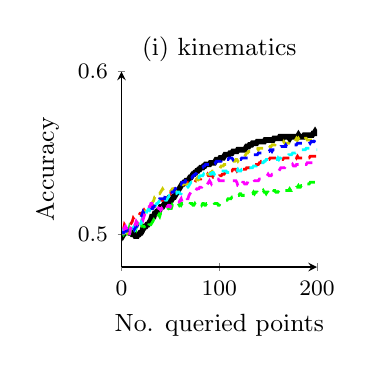 % This file was created by matlab2tikz v0.0.7.
% Copyright (c) 2008--2010, Nico Schlömer <nico.schloemer@gmail.com>
% All rights reserved.
% 
% The latest updates can be retrieved from
%   http://www.mathworks.com/matlabcentral/fileexchange/22022-matlab2tikz
% where you can also make suggestions and rate matlab2tikz.
% 
\begin{tikzpicture}

% defining custom colors
\definecolor{mycolor1}{rgb}{0.8,0.8,0}
\definecolor{mycolor2}{rgb}{0,1,1}
\definecolor{mycolor3}{rgb}{1,0,1}


\begin{axis}[
footnotesize,
width= 1.6in,
height= 1.6in,
xmin=0, xmax=200,
ymin=0.48, ymax=0.6,
ytick={0.5,0.6},
xtick = {0,100,200},
title = {(i) kinematics},
xlabel = {No. queried points},
ylabel = {Accuracy},
axis on top,
axis y line = left,
axis x line = bottom
%legend entries={$optimal$,$rand$,$IVM$,$maxent$,$QBC2$,$QBC100$,$SVM$},
 %egend style={nodes=right}
]
\addplot [
color=black,
solid,
line width=2.0pt
]
coordinates{ (1,0.502) (2,0.5) (3,0.501) (4,0.502) (5,0.502) (6,0.502) (7,0.502) (8,0.501) (9,0.501) (10,0.501) (11,0.5) (12,0.5) (13,0.5) (14,0.499) (15,0.499) (16,0.499) (17,0.5) (18,0.5) (19,0.501) (20,0.501) (21,0.502) (22,0.504) (23,0.504) (24,0.505) (25,0.505) (26,0.506) (27,0.506) (28,0.507) (29,0.508) (30,0.509) (31,0.511) (32,0.511) (33,0.511) (34,0.513) (35,0.513) (36,0.514) (37,0.514) (38,0.515) (39,0.515) (40,0.517) (41,0.517) (42,0.517) (43,0.518) (44,0.519) (45,0.519) (46,0.52) (47,0.521) (48,0.52) (49,0.52) (50,0.52) (51,0.521) (52,0.522) (53,0.523) (54,0.523) (55,0.524) (56,0.525) (57,0.526) (58,0.527) (59,0.528) (60,0.529) (61,0.53) (62,0.531) (63,0.531) (64,0.532) (65,0.532) (66,0.533) (67,0.533) (68,0.533) (69,0.534) (70,0.535) (71,0.535) (72,0.536) (73,0.537) (74,0.537) (75,0.538) (76,0.538) (77,0.539) (78,0.539) (79,0.54) (80,0.54) (81,0.541) (82,0.541) (83,0.541) (84,0.542) (85,0.542) (86,0.543) (87,0.543) (88,0.543) (89,0.543) (90,0.543) (91,0.544) (92,0.544) (93,0.544) (94,0.544) (95,0.544) (96,0.545) (97,0.546) (98,0.546) (99,0.546) (100,0.546) (101,0.547) (102,0.547) (103,0.547) (104,0.547) (105,0.548) (106,0.549) (107,0.549) (108,0.549) (109,0.549) (110,0.549) (111,0.55) (112,0.55) (113,0.55) (114,0.551) (115,0.551) (116,0.551) (117,0.551) (118,0.551) (119,0.552) (120,0.552) (121,0.552) (122,0.552) (123,0.552) (124,0.552) (125,0.552) (126,0.552) (127,0.553) (128,0.554) (129,0.554) (130,0.554) (131,0.555) (132,0.555) (133,0.555) (134,0.556) (135,0.556) (136,0.556) (137,0.556) (138,0.556) (139,0.557) (140,0.557) (141,0.557) (142,0.557) (143,0.557) (144,0.557) (145,0.557) (146,0.557) (147,0.558) (148,0.558) (149,0.558) (150,0.558) (151,0.558) (152,0.558) (153,0.558) (154,0.558) (155,0.558) (156,0.559) (157,0.559) (158,0.559) (159,0.559) (160,0.559) (161,0.559) (162,0.56) (163,0.56) (164,0.559) (165,0.559) (166,0.56) (167,0.56) (168,0.56) (169,0.56) (170,0.56) (171,0.56) (172,0.559) (173,0.56) (174,0.56) (175,0.56) (176,0.56) (177,0.56) (178,0.56) (179,0.56) (180,0.56) (181,0.561) (182,0.56) (183,0.56) (184,0.56) (185,0.56) (186,0.56) (187,0.561) (188,0.561) (189,0.561) (190,0.561) (191,0.561) (192,0.561) (193,0.561) (194,0.561) (195,0.561) (196,0.562) (197,0.562) (198,0.563) (199,0.562) (200,0.562)
};

\addplot [
color=red,
dashed,
line width=1.0pt
]
coordinates{ (1,0.504) (2,0.503) (3,0.506) (4,0.505) (5,0.506) (6,0.506) (7,0.505) (8,0.505) (9,0.506) (10,0.507) (11,0.508) (12,0.51) (13,0.509) (14,0.509) (15,0.51) (16,0.511) (17,0.511) (18,0.512) (19,0.513) (20,0.513) (21,0.513) (22,0.514) (23,0.515) (24,0.514) (25,0.515) (26,0.516) (27,0.516) (28,0.517) (29,0.517) (30,0.518) (31,0.518) (32,0.518) (33,0.517) (34,0.517) (35,0.518) (36,0.52) (37,0.52) (38,0.52) (39,0.52) (40,0.521) (41,0.521) (42,0.521) (43,0.521) (44,0.522) (45,0.522) (46,0.524) (47,0.525) (48,0.525) (49,0.526) (50,0.525) (51,0.526) (52,0.527) (53,0.527) (54,0.528) (55,0.528) (56,0.528) (57,0.528) (58,0.529) (59,0.529) (60,0.529) (61,0.53) (62,0.53) (63,0.531) (64,0.531) (65,0.531) (66,0.531) (67,0.532) (68,0.532) (69,0.532) (70,0.532) (71,0.532) (72,0.532) (73,0.532) (74,0.531) (75,0.532) (76,0.533) (77,0.534) (78,0.534) (79,0.534) (80,0.534) (81,0.534) (82,0.535) (83,0.535) (84,0.535) (85,0.535) (86,0.536) (87,0.536) (88,0.537) (89,0.536) (90,0.536) (91,0.536) (92,0.536) (93,0.536) (94,0.535) (95,0.535) (96,0.536) (97,0.535) (98,0.535) (99,0.535) (100,0.536) (101,0.536) (102,0.536) (103,0.537) (104,0.537) (105,0.537) (106,0.538) (107,0.538) (108,0.538) (109,0.537) (110,0.538) (111,0.539) (112,0.539) (113,0.539) (114,0.54) (115,0.54) (116,0.54) (117,0.54) (118,0.539) (119,0.54) (120,0.54) (121,0.54) (122,0.539) (123,0.539) (124,0.54) (125,0.54) (126,0.54) (127,0.54) (128,0.541) (129,0.541) (130,0.541) (131,0.541) (132,0.542) (133,0.543) (134,0.542) (135,0.542) (136,0.543) (137,0.543) (138,0.543) (139,0.543) (140,0.543) (141,0.544) (142,0.544) (143,0.545) (144,0.545) (145,0.545) (146,0.546) (147,0.546) (148,0.546) (149,0.546) (150,0.546) (151,0.546) (152,0.547) (153,0.547) (154,0.547) (155,0.547) (156,0.547) (157,0.547) (158,0.547) (159,0.548) (160,0.547) (161,0.547) (162,0.547) (163,0.546) (164,0.546) (165,0.546) (166,0.547) (167,0.547) (168,0.547) (169,0.547) (170,0.547) (171,0.547) (172,0.547) (173,0.547) (174,0.547) (175,0.548) (176,0.548) (177,0.548) (178,0.548) (179,0.547) (180,0.548) (181,0.547) (182,0.547) (183,0.547) (184,0.547) (185,0.547) (186,0.548) (187,0.547) (188,0.547) (189,0.547) (190,0.547) (191,0.547) (192,0.547) (193,0.548) (194,0.548) (195,0.548) (196,0.548) (197,0.548) (198,0.548) (199,0.548) (200,0.548)
};

\addplot [
color=green,
dashed,
line width=1.0pt
]
coordinates{ (1,0.501) (2,0.5) (3,0.501) (4,0.502) (5,0.501) (6,0.503) (7,0.501) (8,0.504) (9,0.502) (10,0.504) (11,0.504) (12,0.505) (13,0.505) (14,0.506) (15,0.504) (16,0.507) (17,0.506) (18,0.507) (19,0.505) (20,0.507) (21,0.505) (22,0.505) (23,0.505) (24,0.504) (25,0.503) (26,0.503) (27,0.503) (28,0.506) (29,0.506) (30,0.506) (31,0.507) (32,0.508) (33,0.509) (34,0.508) (35,0.509) (36,0.511) (37,0.511) (38,0.512) (39,0.511) (40,0.513) (41,0.513) (42,0.513) (43,0.515) (44,0.515) (45,0.515) (46,0.515) (47,0.515) (48,0.516) (49,0.516) (50,0.516) (51,0.516) (52,0.518) (53,0.517) (54,0.517) (55,0.517) (56,0.517) (57,0.518) (58,0.519) (59,0.518) (60,0.519) (61,0.518) (62,0.519) (63,0.519) (64,0.519) (65,0.519) (66,0.518) (67,0.518) (68,0.518) (69,0.518) (70,0.519) (71,0.519) (72,0.519) (73,0.518) (74,0.518) (75,0.519) (76,0.518) (77,0.518) (78,0.518) (79,0.518) (80,0.519) (81,0.519) (82,0.518) (83,0.519) (84,0.519) (85,0.518) (86,0.518) (87,0.519) (88,0.519) (89,0.519) (90,0.519) (91,0.519) (92,0.519) (93,0.52) (94,0.52) (95,0.519) (96,0.519) (97,0.519) (98,0.519) (99,0.518) (100,0.518) (101,0.519) (102,0.52) (103,0.52) (104,0.52) (105,0.52) (106,0.521) (107,0.521) (108,0.521) (109,0.522) (110,0.522) (111,0.522) (112,0.522) (113,0.523) (114,0.523) (115,0.524) (116,0.523) (117,0.523) (118,0.524) (119,0.524) (120,0.524) (121,0.525) (122,0.525) (123,0.524) (124,0.524) (125,0.524) (126,0.524) (127,0.524) (128,0.524) (129,0.524) (130,0.524) (131,0.524) (132,0.525) (133,0.525) (134,0.525) (135,0.526) (136,0.525) (137,0.526) (138,0.526) (139,0.526) (140,0.525) (141,0.526) (142,0.526) (143,0.526) (144,0.526) (145,0.527) (146,0.526) (147,0.526) (148,0.525) (149,0.526) (150,0.526) (151,0.525) (152,0.526) (153,0.526) (154,0.527) (155,0.526) (156,0.527) (157,0.527) (158,0.526) (159,0.526) (160,0.526) (161,0.527) (162,0.526) (163,0.527) (164,0.527) (165,0.527) (166,0.527) (167,0.527) (168,0.527) (169,0.527) (170,0.527) (171,0.527) (172,0.528) (173,0.527) (174,0.527) (175,0.528) (176,0.528) (177,0.529) (178,0.528) (179,0.529) (180,0.529) (181,0.53) (182,0.529) (183,0.529) (184,0.53) (185,0.53) (186,0.531) (187,0.531) (188,0.53) (189,0.53) (190,0.531) (191,0.531) (192,0.531) (193,0.532) (194,0.532) (195,0.532) (196,0.532) (197,0.532) (198,0.532) (199,0.532) (200,0.532)
};

\addplot [
color=mycolor1,
dashed,
line width=1.0pt
]
coordinates{ (1,0.501) (2,0.501) (3,0.501) (4,0.502) (5,0.501) (6,0.501) (7,0.5) (8,0.501) (9,0.502) (10,0.502) (11,0.503) (12,0.504) (13,0.504) (14,0.505) (15,0.505) (16,0.506) (17,0.506) (18,0.509) (19,0.509) (20,0.51) (21,0.511) (22,0.512) (23,0.513) (24,0.514) (25,0.515) (26,0.516) (27,0.516) (28,0.517) (29,0.517) (30,0.518) (31,0.519) (32,0.52) (33,0.521) (34,0.523) (35,0.523) (36,0.524) (37,0.526) (38,0.525) (39,0.525) (40,0.526) (41,0.527) (42,0.528) (43,0.527) (44,0.527) (45,0.527) (46,0.527) (47,0.527) (48,0.527) (49,0.528) (50,0.527) (51,0.527) (52,0.528) (53,0.528) (54,0.527) (55,0.527) (56,0.528) (57,0.528) (58,0.528) (59,0.528) (60,0.528) (61,0.529) (62,0.53) (63,0.531) (64,0.531) (65,0.531) (66,0.531) (67,0.531) (68,0.531) (69,0.531) (70,0.532) (71,0.533) (72,0.533) (73,0.533) (74,0.533) (75,0.533) (76,0.533) (77,0.534) (78,0.535) (79,0.534) (80,0.535) (81,0.535) (82,0.535) (83,0.535) (84,0.535) (85,0.535) (86,0.536) (87,0.536) (88,0.537) (89,0.537) (90,0.537) (91,0.538) (92,0.538) (93,0.539) (94,0.539) (95,0.539) (96,0.539) (97,0.54) (98,0.54) (99,0.54) (100,0.54) (101,0.541) (102,0.542) (103,0.542) (104,0.542) (105,0.543) (106,0.543) (107,0.543) (108,0.543) (109,0.543) (110,0.543) (111,0.544) (112,0.544) (113,0.544) (114,0.545) (115,0.545) (116,0.545) (117,0.546) (118,0.546) (119,0.545) (120,0.546) (121,0.546) (122,0.547) (123,0.547) (124,0.548) (125,0.548) (126,0.548) (127,0.549) (128,0.55) (129,0.55) (130,0.551) (131,0.551) (132,0.551) (133,0.551) (134,0.551) (135,0.552) (136,0.552) (137,0.552) (138,0.553) (139,0.553) (140,0.552) (141,0.553) (142,0.553) (143,0.553) (144,0.553) (145,0.553) (146,0.553) (147,0.552) (148,0.553) (149,0.553) (150,0.553) (151,0.553) (152,0.554) (153,0.554) (154,0.555) (155,0.555) (156,0.555) (157,0.555) (158,0.556) (159,0.556) (160,0.556) (161,0.556) (162,0.556) (163,0.556) (164,0.556) (165,0.556) (166,0.557) (167,0.556) (168,0.556) (169,0.556) (170,0.556) (171,0.556) (172,0.557) (173,0.557) (174,0.556) (175,0.557) (176,0.557) (177,0.557) (178,0.558) (179,0.559) (180,0.558) (181,0.559) (182,0.558) (183,0.559) (184,0.559) (185,0.558) (186,0.558) (187,0.558) (188,0.559) (189,0.559) (190,0.558) (191,0.558) (192,0.558) (193,0.558) (194,0.558) (195,0.558) (196,0.558) (197,0.558) (198,0.558) (199,0.558) (200,0.558)
};

\addplot [
color=mycolor2,
dashed,
line width=1.0pt
]
coordinates{ (1,0.501) (2,0.503) (3,0.503) (4,0.502) (5,0.503) (6,0.504) (7,0.505) (8,0.505) (9,0.505) (10,0.505) (11,0.505) (12,0.504) (13,0.505) (14,0.503) (15,0.504) (16,0.504) (17,0.505) (18,0.504) (19,0.506) (20,0.507) (21,0.509) (22,0.512) (23,0.512) (24,0.511) (25,0.513) (26,0.514) (27,0.515) (28,0.516) (29,0.515) (30,0.516) (31,0.517) (32,0.517) (33,0.518) (34,0.519) (35,0.518) (36,0.519) (37,0.519) (38,0.52) (39,0.521) (40,0.522) (41,0.522) (42,0.522) (43,0.521) (44,0.522) (45,0.521) (46,0.521) (47,0.522) (48,0.523) (49,0.524) (50,0.524) (51,0.524) (52,0.525) (53,0.525) (54,0.524) (55,0.525) (56,0.525) (57,0.526) (58,0.526) (59,0.526) (60,0.525) (61,0.525) (62,0.526) (63,0.527) (64,0.527) (65,0.528) (66,0.528) (67,0.529) (68,0.529) (69,0.53) (70,0.531) (71,0.532) (72,0.532) (73,0.532) (74,0.533) (75,0.533) (76,0.534) (77,0.535) (78,0.535) (79,0.535) (80,0.536) (81,0.536) (82,0.536) (83,0.536) (84,0.537) (85,0.536) (86,0.537) (87,0.537) (88,0.537) (89,0.538) (90,0.538) (91,0.537) (92,0.537) (93,0.538) (94,0.538) (95,0.537) (96,0.538) (97,0.538) (98,0.538) (99,0.538) (100,0.538) (101,0.538) (102,0.539) (103,0.539) (104,0.539) (105,0.539) (106,0.539) (107,0.539) (108,0.538) (109,0.538) (110,0.538) (111,0.538) (112,0.538) (113,0.539) (114,0.539) (115,0.539) (116,0.539) (117,0.539) (118,0.539) (119,0.54) (120,0.539) (121,0.539) (122,0.539) (123,0.54) (124,0.54) (125,0.54) (126,0.54) (127,0.54) (128,0.54) (129,0.54) (130,0.541) (131,0.541) (132,0.541) (133,0.541) (134,0.541) (135,0.542) (136,0.542) (137,0.542) (138,0.542) (139,0.543) (140,0.544) (141,0.543) (142,0.544) (143,0.544) (144,0.544) (145,0.544) (146,0.545) (147,0.545) (148,0.546) (149,0.546) (150,0.546) (151,0.546) (152,0.546) (153,0.546) (154,0.546) (155,0.546) (156,0.546) (157,0.546) (158,0.546) (159,0.546) (160,0.547) (161,0.546) (162,0.547) (163,0.547) (164,0.548) (165,0.548) (166,0.548) (167,0.548) (168,0.548) (169,0.548) (170,0.548) (171,0.549) (172,0.549) (173,0.549) (174,0.549) (175,0.55) (176,0.55) (177,0.55) (178,0.55) (179,0.551) (180,0.551) (181,0.551) (182,0.552) (183,0.552) (184,0.552) (185,0.552) (186,0.552) (187,0.552) (188,0.552) (189,0.553) (190,0.553) (191,0.553) (192,0.553) (193,0.553) (194,0.553) (195,0.553) (196,0.553) (197,0.552) (198,0.552) (199,0.552) (200,0.552)
};

\addplot [
color=blue,
dashed,
line width=1.0pt
]
coordinates{ (1,0.502) (2,0.501) (3,0.502) (4,0.502) (5,0.502) (6,0.503) (7,0.502) (8,0.503) (9,0.503) (10,0.503) (11,0.504) (12,0.504) (13,0.503) (14,0.504) (15,0.505) (16,0.505) (17,0.507) (18,0.509) (19,0.51) (20,0.511) (21,0.512) (22,0.514) (23,0.513) (24,0.513) (25,0.513) (26,0.514) (27,0.515) (28,0.516) (29,0.516) (30,0.517) (31,0.516) (32,0.516) (33,0.517) (34,0.518) (35,0.52) (36,0.52) (37,0.521) (38,0.521) (39,0.522) (40,0.522) (41,0.522) (42,0.522) (43,0.522) (44,0.522) (45,0.525) (46,0.525) (47,0.525) (48,0.525) (49,0.526) (50,0.526) (51,0.526) (52,0.526) (53,0.526) (54,0.527) (55,0.528) (56,0.529) (57,0.529) (58,0.53) (59,0.531) (60,0.532) (61,0.531) (62,0.532) (63,0.532) (64,0.532) (65,0.532) (66,0.534) (67,0.534) (68,0.535) (69,0.535) (70,0.535) (71,0.536) (72,0.535) (73,0.536) (74,0.536) (75,0.537) (76,0.537) (77,0.538) (78,0.539) (79,0.54) (80,0.541) (81,0.541) (82,0.541) (83,0.541) (84,0.542) (85,0.542) (86,0.543) (87,0.543) (88,0.543) (89,0.543) (90,0.543) (91,0.544) (92,0.544) (93,0.545) (94,0.545) (95,0.545) (96,0.544) (97,0.545) (98,0.545) (99,0.545) (100,0.545) (101,0.545) (102,0.545) (103,0.546) (104,0.546) (105,0.546) (106,0.545) (107,0.546) (108,0.546) (109,0.546) (110,0.547) (111,0.547) (112,0.547) (113,0.547) (114,0.546) (115,0.547) (116,0.547) (117,0.547) (118,0.546) (119,0.546) (120,0.546) (121,0.546) (122,0.546) (123,0.547) (124,0.547) (125,0.547) (126,0.547) (127,0.547) (128,0.547) (129,0.547) (130,0.547) (131,0.548) (132,0.548) (133,0.548) (134,0.549) (135,0.549) (136,0.549) (137,0.549) (138,0.549) (139,0.549) (140,0.55) (141,0.55) (142,0.55) (143,0.55) (144,0.55) (145,0.55) (146,0.55) (147,0.55) (148,0.551) (149,0.551) (150,0.551) (151,0.551) (152,0.552) (153,0.552) (154,0.551) (155,0.552) (156,0.552) (157,0.552) (158,0.552) (159,0.552) (160,0.553) (161,0.553) (162,0.553) (163,0.554) (164,0.554) (165,0.554) (166,0.554) (167,0.554) (168,0.555) (169,0.554) (170,0.554) (171,0.554) (172,0.554) (173,0.554) (174,0.554) (175,0.554) (176,0.555) (177,0.555) (178,0.555) (179,0.555) (180,0.556) (181,0.556) (182,0.556) (183,0.556) (184,0.556) (185,0.556) (186,0.556) (187,0.556) (188,0.556) (189,0.557) (190,0.557) (191,0.557) (192,0.557) (193,0.556) (194,0.557) (195,0.557) (196,0.557) (197,0.557) (198,0.558) (199,0.558) (200,0.558)
};

\addplot [
color=mycolor3,
dashed,
line width=1.0pt
]
coordinates{ (1,0.503) (2,0.503) (3,0.504) (4,0.505) (5,0.504) (6,0.502) (7,0.501) (8,0.499) (9,0.503) (10,0.506) (11,0.507) (12,0.506) (13,0.505) (14,0.506) (15,0.508) (16,0.507) (17,0.509) (18,0.51) (19,0.511) (20,0.511) (21,0.51) (22,0.509) (23,0.511) (24,0.513) (25,0.515) (26,0.515) (27,0.517) (28,0.517) (29,0.517) (30,0.519) (31,0.519) (32,0.517) (33,0.516) (34,0.516) (35,0.517) (36,0.517) (37,0.517) (38,0.516) (39,0.516) (40,0.515) (41,0.516) (42,0.515) (43,0.518) (44,0.518) (45,0.517) (46,0.517) (47,0.517) (48,0.518) (49,0.518) (50,0.517) (51,0.518) (52,0.519) (53,0.519) (54,0.519) (55,0.519) (56,0.52) (57,0.52) (58,0.52) (59,0.52) (60,0.521) (61,0.522) (62,0.52) (63,0.521) (64,0.522) (65,0.522) (66,0.523) (67,0.522) (68,0.522) (69,0.524) (70,0.525) (71,0.526) (72,0.526) (73,0.525) (74,0.526) (75,0.526) (76,0.527) (77,0.528) (78,0.528) (79,0.528) (80,0.529) (81,0.529) (82,0.529) (83,0.53) (84,0.53) (85,0.53) (86,0.529) (87,0.53) (88,0.531) (89,0.532) (90,0.533) (91,0.532) (92,0.531) (93,0.532) (94,0.533) (95,0.533) (96,0.534) (97,0.534) (98,0.534) (99,0.534) (100,0.533) (101,0.533) (102,0.533) (103,0.533) (104,0.533) (105,0.533) (106,0.533) (107,0.533) (108,0.533) (109,0.533) (110,0.533) (111,0.533) (112,0.533) (113,0.533) (114,0.533) (115,0.533) (116,0.533) (117,0.533) (118,0.532) (119,0.53) (120,0.53) (121,0.529) (122,0.53) (123,0.53) (124,0.532) (125,0.532) (126,0.531) (127,0.531) (128,0.531) (129,0.532) (130,0.534) (131,0.534) (132,0.534) (133,0.534) (134,0.534) (135,0.534) (136,0.533) (137,0.533) (138,0.533) (139,0.533) (140,0.533) (141,0.534) (142,0.534) (143,0.534) (144,0.535) (145,0.535) (146,0.536) (147,0.536) (148,0.536) (149,0.536) (150,0.537) (151,0.536) (152,0.536) (153,0.536) (154,0.537) (155,0.537) (156,0.538) (157,0.538) (158,0.539) (159,0.539) (160,0.539) (161,0.539) (162,0.54) (163,0.541) (164,0.541) (165,0.541) (166,0.541) (167,0.541) (168,0.542) (169,0.542) (170,0.542) (171,0.542) (172,0.542) (173,0.542) (174,0.542) (175,0.543) (176,0.542) (177,0.542) (178,0.542) (179,0.543) (180,0.543) (181,0.543) (182,0.543) (183,0.543) (184,0.544) (185,0.543) (186,0.543) (187,0.543) (188,0.543) (189,0.543) (190,0.544) (191,0.544) (192,0.544) (193,0.544) (194,0.544) (195,0.544) (196,0.544) (197,0.544) (198,0.545) (199,0.545) (200,0.545)
};

\end{axis}
\end{tikzpicture}
